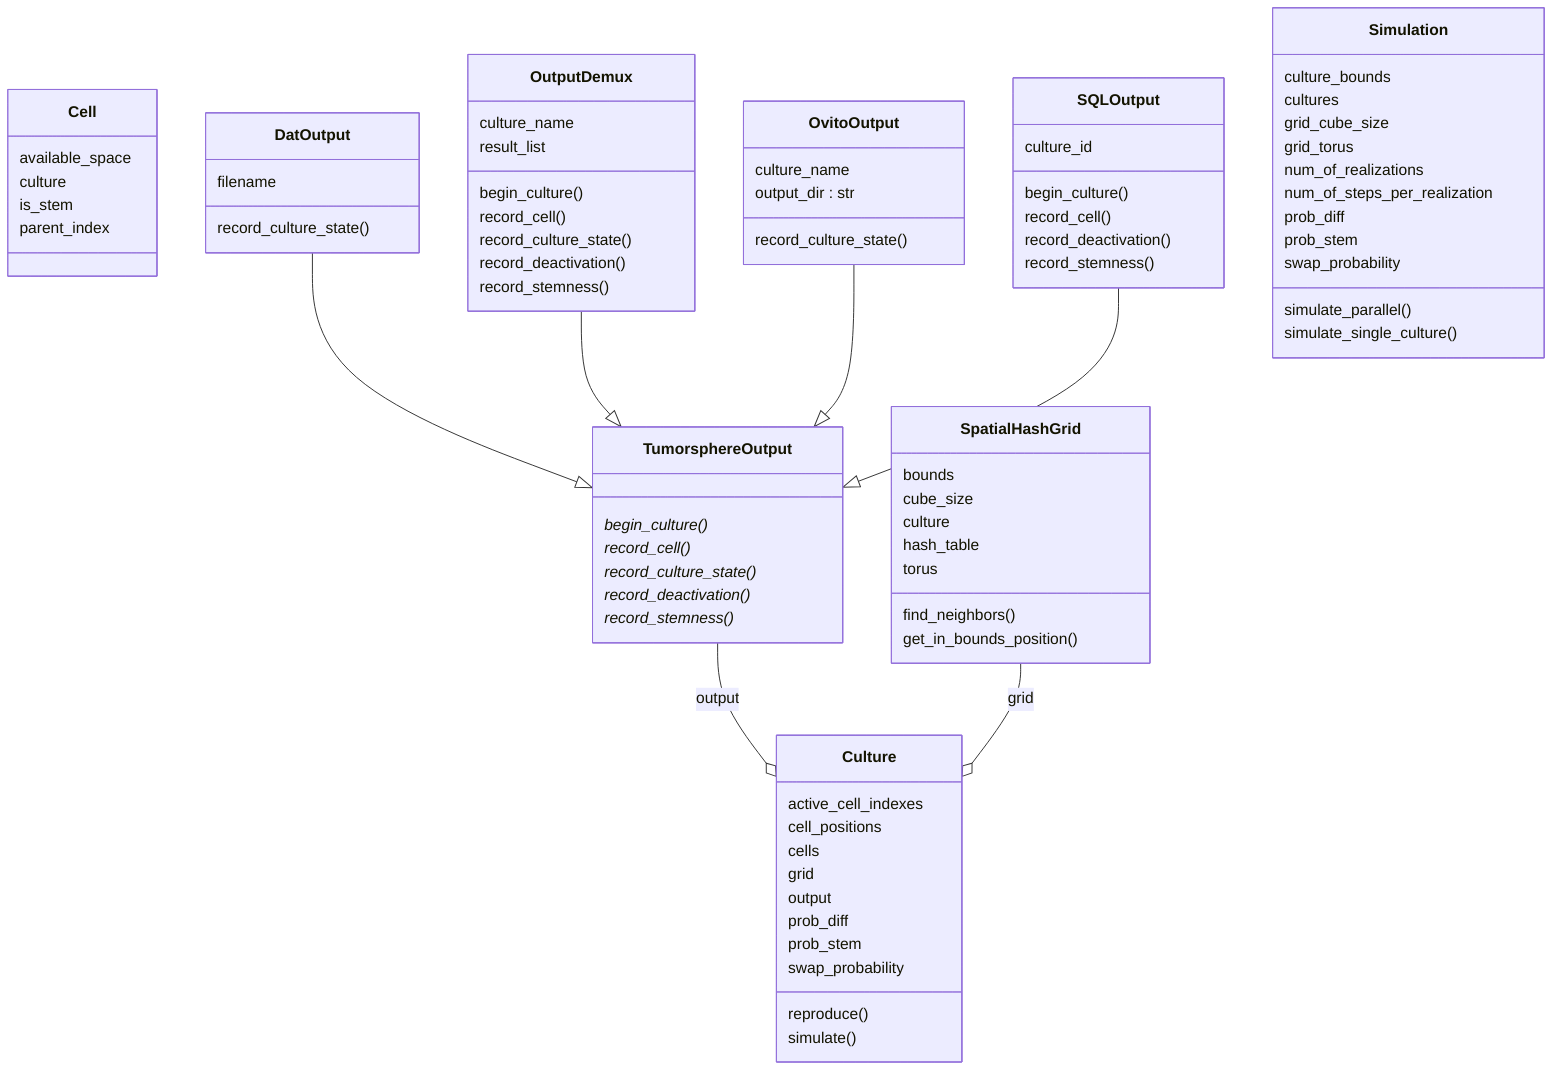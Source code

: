 classDiagram
  class Cell {
    available_space
    culture
    is_stem
    parent_index
  }
  class Culture {
    active_cell_indexes
    cell_positions
    cells
    grid
    output
    prob_diff
    prob_stem
    swap_probability
    reproduce()
    simulate()
  }
  class DatOutput {
    filename
    record_culture_state()
  }
  class OutputDemux {
    culture_name
    result_list
    begin_culture()
    record_cell()
    record_culture_state()
    record_deactivation()
    record_stemness()
  }
  class OvitoOutput {
    culture_name
    output_dir : str
    record_culture_state()
  }
  class SQLOutput {
    culture_id
    begin_culture()
    record_cell()
    record_deactivation()
    record_stemness()
  }
  class Simulation {
    culture_bounds
    cultures
    grid_cube_size
    grid_torus
    num_of_realizations
    num_of_steps_per_realization
    prob_diff
    prob_stem
    swap_probability
    simulate_parallel()
    simulate_single_culture()
  }
  class SpatialHashGrid {
    bounds
    cube_size
    culture
    hash_table
    torus
    find_neighbors()
    get_in_bounds_position()
  }
  class TumorsphereOutput {
    begin_culture()*
    record_cell()*
    record_culture_state()*
    record_deactivation()*
    record_stemness()*
  }
  DatOutput --|> TumorsphereOutput
  OutputDemux --|> TumorsphereOutput
  OvitoOutput --|> TumorsphereOutput
  SQLOutput --|> TumorsphereOutput
  TumorsphereOutput --o Culture : output
  SpatialHashGrid --o Culture : grid